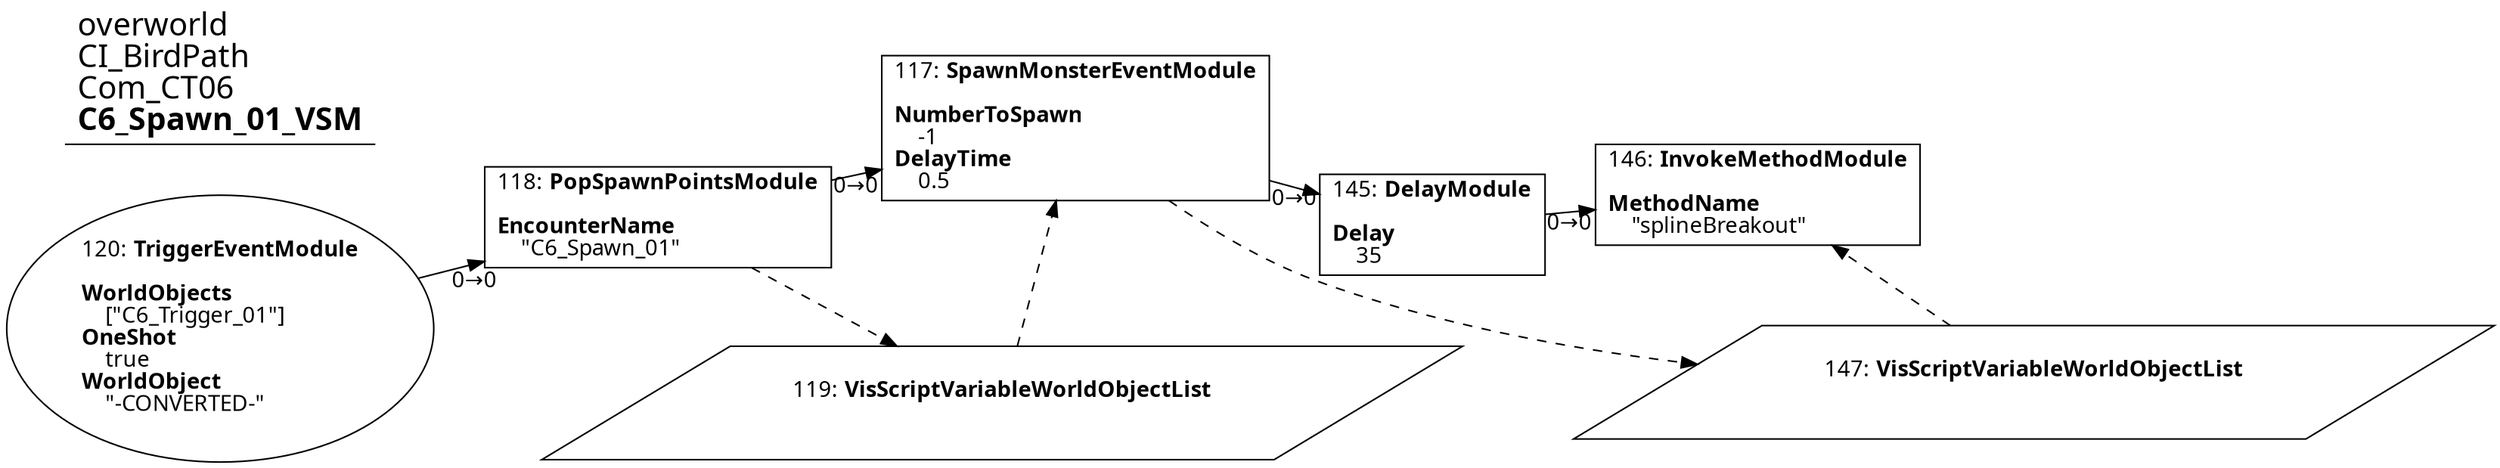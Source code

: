 digraph {
    layout = fdp;
    overlap = prism;
    sep = "+16";
    splines = spline;

    node [ shape = box ];

    graph [ fontname = "Segoe UI" ];
    node [ fontname = "Segoe UI" ];
    edge [ fontname = "Segoe UI" ];

    117 [ label = <117: <b>SpawnMonsterEventModule</b><br/><br/><b>NumberToSpawn</b><br align="left"/>    -1<br align="left"/><b>DelayTime</b><br align="left"/>    0.5<br align="left"/>> ];
    117 [ pos = "0.47900003,-2.5660002!" ];
    117 -> 145 [ label = "0→0" ];
    119 -> 117 [ style = dashed ];
    117 -> 147 [ style = dashed ];

    118 [ label = <118: <b>PopSpawnPointsModule</b><br/><br/><b>EncounterName</b><br align="left"/>    &quot;C6_Spawn_01&quot;<br align="left"/>> ];
    118 [ pos = "0.022000002,-2.5660002!" ];
    118 -> 117 [ label = "0→0" ];
    118 -> 119 [ style = dashed ];

    119 [ label = <119: <b>VisScriptVariableWorldObjectList</b><br/><br/>> ];
    119 [ shape = parallelogram ]
    119 [ pos = "0.27600002,-2.686!" ];

    120 [ label = <120: <b>TriggerEventModule</b><br/><br/><b>WorldObjects</b><br align="left"/>    [&quot;C6_Trigger_01&quot;]<br align="left"/><b>OneShot</b><br align="left"/>    true<br align="left"/><b>WorldObject</b><br align="left"/>    &quot;-CONVERTED-&quot;<br align="left"/>> ];
    120 [ shape = oval ]
    120 [ pos = "-0.24300002,-2.5660002!" ];
    120 -> 118 [ label = "0→0" ];

    145 [ label = <145: <b>DelayModule</b><br/><br/><b>Delay</b><br align="left"/>    35<br align="left"/>> ];
    145 [ pos = "0.78700006,-2.5660002!" ];
    145 -> 146 [ label = "0→0" ];

    146 [ label = <146: <b>InvokeMethodModule</b><br/><br/><b>MethodName</b><br align="left"/>    &quot;splineBreakout&quot;<br align="left"/>> ];
    146 [ pos = "0.96700007,-2.5660002!" ];
    147 -> 146 [ style = dashed ];

    147 [ label = <147: <b>VisScriptVariableWorldObjectList</b><br/><br/>> ];
    147 [ shape = parallelogram ]
    147 [ pos = "0.78200006,-2.7770002!" ];

    title [ pos = "-0.24400002,-2.565!" ];
    title [ shape = underline ];
    title [ label = <<font point-size="20">overworld<br align="left"/>CI_BirdPath<br align="left"/>Com_CT06<br align="left"/><b>C6_Spawn_01_VSM</b><br align="left"/></font>> ];
}
